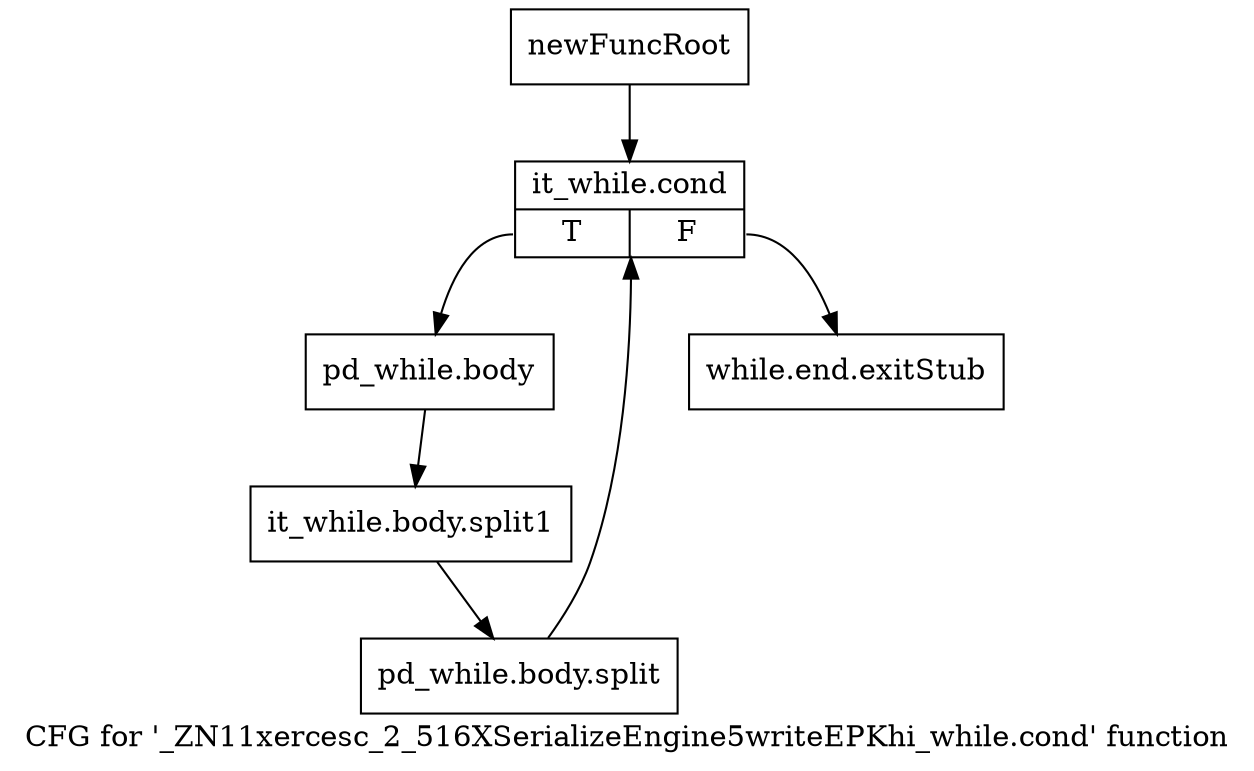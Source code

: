 digraph "CFG for '_ZN11xercesc_2_516XSerializeEngine5writeEPKhi_while.cond' function" {
	label="CFG for '_ZN11xercesc_2_516XSerializeEngine5writeEPKhi_while.cond' function";

	Node0x7f52720 [shape=record,label="{newFuncRoot}"];
	Node0x7f52720 -> Node0x7f527c0;
	Node0x7f52770 [shape=record,label="{while.end.exitStub}"];
	Node0x7f527c0 [shape=record,label="{it_while.cond|{<s0>T|<s1>F}}"];
	Node0x7f527c0:s0 -> Node0x7f52810;
	Node0x7f527c0:s1 -> Node0x7f52770;
	Node0x7f52810 [shape=record,label="{pd_while.body}"];
	Node0x7f52810 -> Node0xcfadd90;
	Node0xcfadd90 [shape=record,label="{it_while.body.split1}"];
	Node0xcfadd90 -> Node0xcfadfc0;
	Node0xcfadfc0 [shape=record,label="{pd_while.body.split}"];
	Node0xcfadfc0 -> Node0x7f527c0;
}
